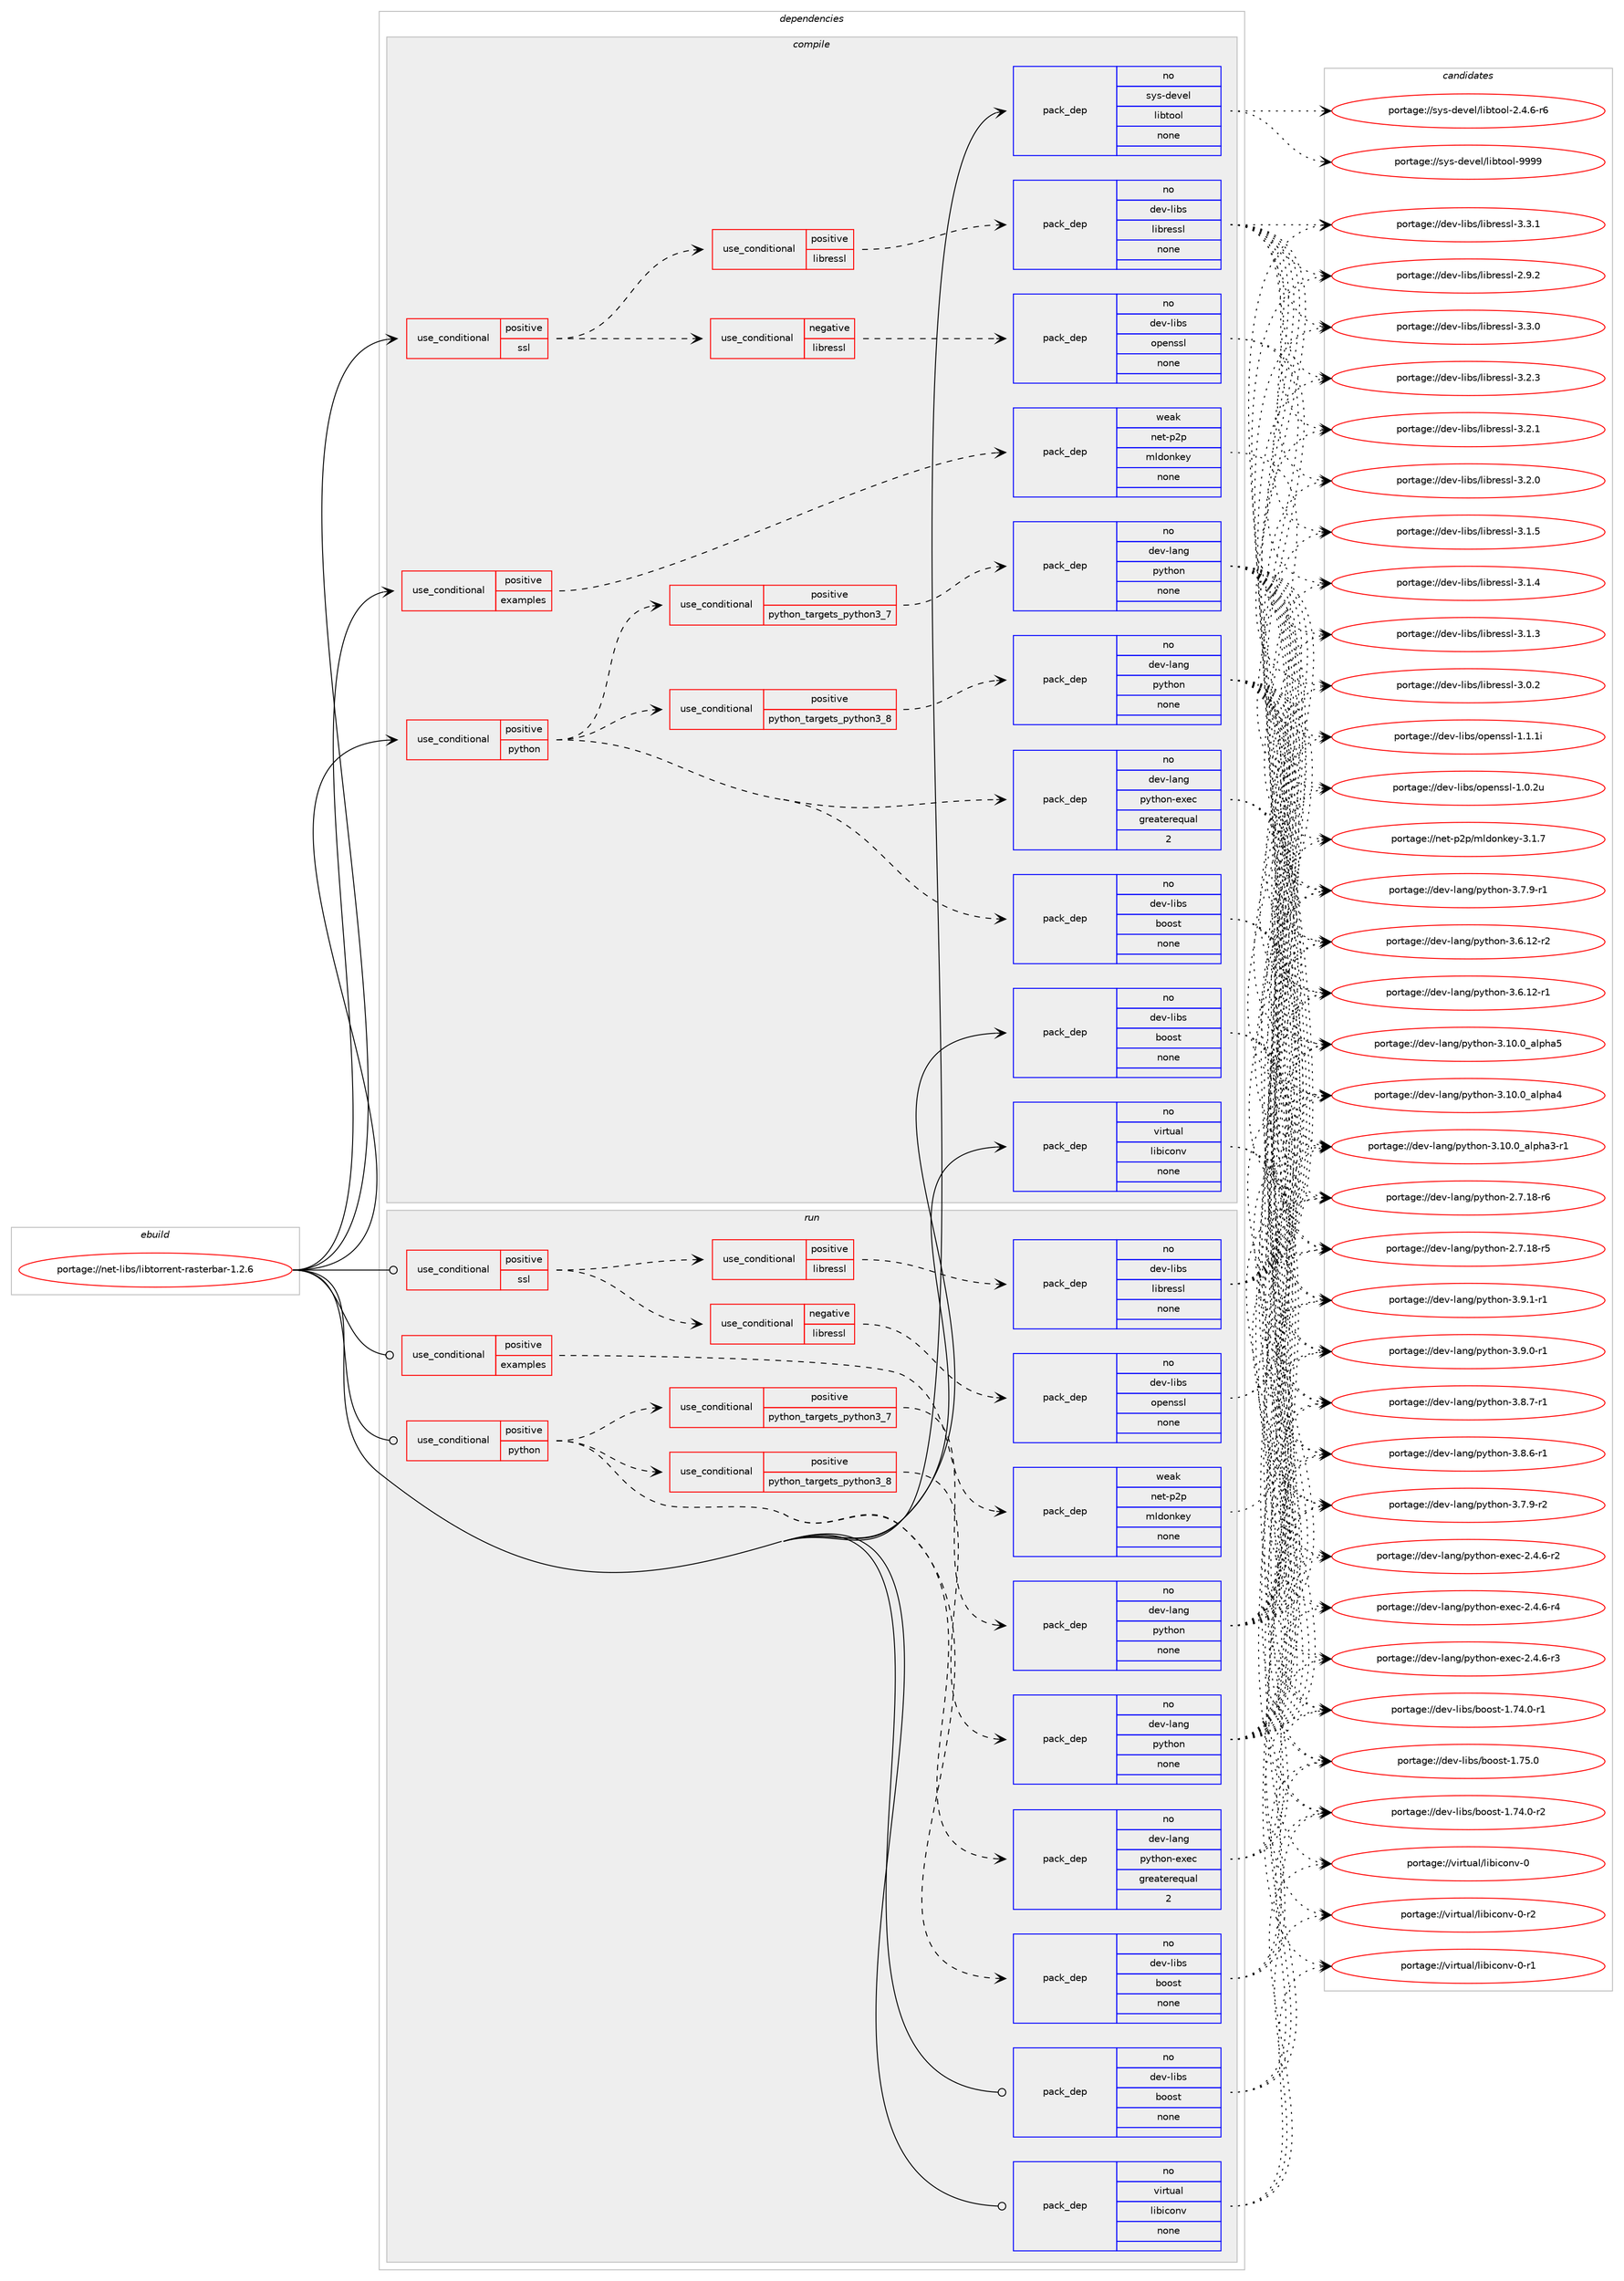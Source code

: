 digraph prolog {

# *************
# Graph options
# *************

newrank=true;
concentrate=true;
compound=true;
graph [rankdir=LR,fontname=Helvetica,fontsize=10,ranksep=1.5];#, ranksep=2.5, nodesep=0.2];
edge  [arrowhead=vee];
node  [fontname=Helvetica,fontsize=10];

# **********
# The ebuild
# **********

subgraph cluster_leftcol {
color=gray;
rank=same;
label=<<i>ebuild</i>>;
id [label="portage://net-libs/libtorrent-rasterbar-1.2.6", color=red, width=4, href="../net-libs/libtorrent-rasterbar-1.2.6.svg"];
}

# ****************
# The dependencies
# ****************

subgraph cluster_midcol {
color=gray;
label=<<i>dependencies</i>>;
subgraph cluster_compile {
fillcolor="#eeeeee";
style=filled;
label=<<i>compile</i>>;
subgraph cond8250 {
dependency27047 [label=<<TABLE BORDER="0" CELLBORDER="1" CELLSPACING="0" CELLPADDING="4"><TR><TD ROWSPAN="3" CELLPADDING="10">use_conditional</TD></TR><TR><TD>positive</TD></TR><TR><TD>examples</TD></TR></TABLE>>, shape=none, color=red];
subgraph pack18566 {
dependency27048 [label=<<TABLE BORDER="0" CELLBORDER="1" CELLSPACING="0" CELLPADDING="4" WIDTH="220"><TR><TD ROWSPAN="6" CELLPADDING="30">pack_dep</TD></TR><TR><TD WIDTH="110">weak</TD></TR><TR><TD>net-p2p</TD></TR><TR><TD>mldonkey</TD></TR><TR><TD>none</TD></TR><TR><TD></TD></TR></TABLE>>, shape=none, color=blue];
}
dependency27047:e -> dependency27048:w [weight=20,style="dashed",arrowhead="vee"];
}
id:e -> dependency27047:w [weight=20,style="solid",arrowhead="vee"];
subgraph cond8251 {
dependency27049 [label=<<TABLE BORDER="0" CELLBORDER="1" CELLSPACING="0" CELLPADDING="4"><TR><TD ROWSPAN="3" CELLPADDING="10">use_conditional</TD></TR><TR><TD>positive</TD></TR><TR><TD>python</TD></TR></TABLE>>, shape=none, color=red];
subgraph cond8252 {
dependency27050 [label=<<TABLE BORDER="0" CELLBORDER="1" CELLSPACING="0" CELLPADDING="4"><TR><TD ROWSPAN="3" CELLPADDING="10">use_conditional</TD></TR><TR><TD>positive</TD></TR><TR><TD>python_targets_python3_7</TD></TR></TABLE>>, shape=none, color=red];
subgraph pack18567 {
dependency27051 [label=<<TABLE BORDER="0" CELLBORDER="1" CELLSPACING="0" CELLPADDING="4" WIDTH="220"><TR><TD ROWSPAN="6" CELLPADDING="30">pack_dep</TD></TR><TR><TD WIDTH="110">no</TD></TR><TR><TD>dev-lang</TD></TR><TR><TD>python</TD></TR><TR><TD>none</TD></TR><TR><TD></TD></TR></TABLE>>, shape=none, color=blue];
}
dependency27050:e -> dependency27051:w [weight=20,style="dashed",arrowhead="vee"];
}
dependency27049:e -> dependency27050:w [weight=20,style="dashed",arrowhead="vee"];
subgraph cond8253 {
dependency27052 [label=<<TABLE BORDER="0" CELLBORDER="1" CELLSPACING="0" CELLPADDING="4"><TR><TD ROWSPAN="3" CELLPADDING="10">use_conditional</TD></TR><TR><TD>positive</TD></TR><TR><TD>python_targets_python3_8</TD></TR></TABLE>>, shape=none, color=red];
subgraph pack18568 {
dependency27053 [label=<<TABLE BORDER="0" CELLBORDER="1" CELLSPACING="0" CELLPADDING="4" WIDTH="220"><TR><TD ROWSPAN="6" CELLPADDING="30">pack_dep</TD></TR><TR><TD WIDTH="110">no</TD></TR><TR><TD>dev-lang</TD></TR><TR><TD>python</TD></TR><TR><TD>none</TD></TR><TR><TD></TD></TR></TABLE>>, shape=none, color=blue];
}
dependency27052:e -> dependency27053:w [weight=20,style="dashed",arrowhead="vee"];
}
dependency27049:e -> dependency27052:w [weight=20,style="dashed",arrowhead="vee"];
subgraph pack18569 {
dependency27054 [label=<<TABLE BORDER="0" CELLBORDER="1" CELLSPACING="0" CELLPADDING="4" WIDTH="220"><TR><TD ROWSPAN="6" CELLPADDING="30">pack_dep</TD></TR><TR><TD WIDTH="110">no</TD></TR><TR><TD>dev-lang</TD></TR><TR><TD>python-exec</TD></TR><TR><TD>greaterequal</TD></TR><TR><TD>2</TD></TR></TABLE>>, shape=none, color=blue];
}
dependency27049:e -> dependency27054:w [weight=20,style="dashed",arrowhead="vee"];
subgraph pack18570 {
dependency27055 [label=<<TABLE BORDER="0" CELLBORDER="1" CELLSPACING="0" CELLPADDING="4" WIDTH="220"><TR><TD ROWSPAN="6" CELLPADDING="30">pack_dep</TD></TR><TR><TD WIDTH="110">no</TD></TR><TR><TD>dev-libs</TD></TR><TR><TD>boost</TD></TR><TR><TD>none</TD></TR><TR><TD></TD></TR></TABLE>>, shape=none, color=blue];
}
dependency27049:e -> dependency27055:w [weight=20,style="dashed",arrowhead="vee"];
}
id:e -> dependency27049:w [weight=20,style="solid",arrowhead="vee"];
subgraph cond8254 {
dependency27056 [label=<<TABLE BORDER="0" CELLBORDER="1" CELLSPACING="0" CELLPADDING="4"><TR><TD ROWSPAN="3" CELLPADDING="10">use_conditional</TD></TR><TR><TD>positive</TD></TR><TR><TD>ssl</TD></TR></TABLE>>, shape=none, color=red];
subgraph cond8255 {
dependency27057 [label=<<TABLE BORDER="0" CELLBORDER="1" CELLSPACING="0" CELLPADDING="4"><TR><TD ROWSPAN="3" CELLPADDING="10">use_conditional</TD></TR><TR><TD>negative</TD></TR><TR><TD>libressl</TD></TR></TABLE>>, shape=none, color=red];
subgraph pack18571 {
dependency27058 [label=<<TABLE BORDER="0" CELLBORDER="1" CELLSPACING="0" CELLPADDING="4" WIDTH="220"><TR><TD ROWSPAN="6" CELLPADDING="30">pack_dep</TD></TR><TR><TD WIDTH="110">no</TD></TR><TR><TD>dev-libs</TD></TR><TR><TD>openssl</TD></TR><TR><TD>none</TD></TR><TR><TD></TD></TR></TABLE>>, shape=none, color=blue];
}
dependency27057:e -> dependency27058:w [weight=20,style="dashed",arrowhead="vee"];
}
dependency27056:e -> dependency27057:w [weight=20,style="dashed",arrowhead="vee"];
subgraph cond8256 {
dependency27059 [label=<<TABLE BORDER="0" CELLBORDER="1" CELLSPACING="0" CELLPADDING="4"><TR><TD ROWSPAN="3" CELLPADDING="10">use_conditional</TD></TR><TR><TD>positive</TD></TR><TR><TD>libressl</TD></TR></TABLE>>, shape=none, color=red];
subgraph pack18572 {
dependency27060 [label=<<TABLE BORDER="0" CELLBORDER="1" CELLSPACING="0" CELLPADDING="4" WIDTH="220"><TR><TD ROWSPAN="6" CELLPADDING="30">pack_dep</TD></TR><TR><TD WIDTH="110">no</TD></TR><TR><TD>dev-libs</TD></TR><TR><TD>libressl</TD></TR><TR><TD>none</TD></TR><TR><TD></TD></TR></TABLE>>, shape=none, color=blue];
}
dependency27059:e -> dependency27060:w [weight=20,style="dashed",arrowhead="vee"];
}
dependency27056:e -> dependency27059:w [weight=20,style="dashed",arrowhead="vee"];
}
id:e -> dependency27056:w [weight=20,style="solid",arrowhead="vee"];
subgraph pack18573 {
dependency27061 [label=<<TABLE BORDER="0" CELLBORDER="1" CELLSPACING="0" CELLPADDING="4" WIDTH="220"><TR><TD ROWSPAN="6" CELLPADDING="30">pack_dep</TD></TR><TR><TD WIDTH="110">no</TD></TR><TR><TD>dev-libs</TD></TR><TR><TD>boost</TD></TR><TR><TD>none</TD></TR><TR><TD></TD></TR></TABLE>>, shape=none, color=blue];
}
id:e -> dependency27061:w [weight=20,style="solid",arrowhead="vee"];
subgraph pack18574 {
dependency27062 [label=<<TABLE BORDER="0" CELLBORDER="1" CELLSPACING="0" CELLPADDING="4" WIDTH="220"><TR><TD ROWSPAN="6" CELLPADDING="30">pack_dep</TD></TR><TR><TD WIDTH="110">no</TD></TR><TR><TD>sys-devel</TD></TR><TR><TD>libtool</TD></TR><TR><TD>none</TD></TR><TR><TD></TD></TR></TABLE>>, shape=none, color=blue];
}
id:e -> dependency27062:w [weight=20,style="solid",arrowhead="vee"];
subgraph pack18575 {
dependency27063 [label=<<TABLE BORDER="0" CELLBORDER="1" CELLSPACING="0" CELLPADDING="4" WIDTH="220"><TR><TD ROWSPAN="6" CELLPADDING="30">pack_dep</TD></TR><TR><TD WIDTH="110">no</TD></TR><TR><TD>virtual</TD></TR><TR><TD>libiconv</TD></TR><TR><TD>none</TD></TR><TR><TD></TD></TR></TABLE>>, shape=none, color=blue];
}
id:e -> dependency27063:w [weight=20,style="solid",arrowhead="vee"];
}
subgraph cluster_compileandrun {
fillcolor="#eeeeee";
style=filled;
label=<<i>compile and run</i>>;
}
subgraph cluster_run {
fillcolor="#eeeeee";
style=filled;
label=<<i>run</i>>;
subgraph cond8257 {
dependency27064 [label=<<TABLE BORDER="0" CELLBORDER="1" CELLSPACING="0" CELLPADDING="4"><TR><TD ROWSPAN="3" CELLPADDING="10">use_conditional</TD></TR><TR><TD>positive</TD></TR><TR><TD>examples</TD></TR></TABLE>>, shape=none, color=red];
subgraph pack18576 {
dependency27065 [label=<<TABLE BORDER="0" CELLBORDER="1" CELLSPACING="0" CELLPADDING="4" WIDTH="220"><TR><TD ROWSPAN="6" CELLPADDING="30">pack_dep</TD></TR><TR><TD WIDTH="110">weak</TD></TR><TR><TD>net-p2p</TD></TR><TR><TD>mldonkey</TD></TR><TR><TD>none</TD></TR><TR><TD></TD></TR></TABLE>>, shape=none, color=blue];
}
dependency27064:e -> dependency27065:w [weight=20,style="dashed",arrowhead="vee"];
}
id:e -> dependency27064:w [weight=20,style="solid",arrowhead="odot"];
subgraph cond8258 {
dependency27066 [label=<<TABLE BORDER="0" CELLBORDER="1" CELLSPACING="0" CELLPADDING="4"><TR><TD ROWSPAN="3" CELLPADDING="10">use_conditional</TD></TR><TR><TD>positive</TD></TR><TR><TD>python</TD></TR></TABLE>>, shape=none, color=red];
subgraph cond8259 {
dependency27067 [label=<<TABLE BORDER="0" CELLBORDER="1" CELLSPACING="0" CELLPADDING="4"><TR><TD ROWSPAN="3" CELLPADDING="10">use_conditional</TD></TR><TR><TD>positive</TD></TR><TR><TD>python_targets_python3_7</TD></TR></TABLE>>, shape=none, color=red];
subgraph pack18577 {
dependency27068 [label=<<TABLE BORDER="0" CELLBORDER="1" CELLSPACING="0" CELLPADDING="4" WIDTH="220"><TR><TD ROWSPAN="6" CELLPADDING="30">pack_dep</TD></TR><TR><TD WIDTH="110">no</TD></TR><TR><TD>dev-lang</TD></TR><TR><TD>python</TD></TR><TR><TD>none</TD></TR><TR><TD></TD></TR></TABLE>>, shape=none, color=blue];
}
dependency27067:e -> dependency27068:w [weight=20,style="dashed",arrowhead="vee"];
}
dependency27066:e -> dependency27067:w [weight=20,style="dashed",arrowhead="vee"];
subgraph cond8260 {
dependency27069 [label=<<TABLE BORDER="0" CELLBORDER="1" CELLSPACING="0" CELLPADDING="4"><TR><TD ROWSPAN="3" CELLPADDING="10">use_conditional</TD></TR><TR><TD>positive</TD></TR><TR><TD>python_targets_python3_8</TD></TR></TABLE>>, shape=none, color=red];
subgraph pack18578 {
dependency27070 [label=<<TABLE BORDER="0" CELLBORDER="1" CELLSPACING="0" CELLPADDING="4" WIDTH="220"><TR><TD ROWSPAN="6" CELLPADDING="30">pack_dep</TD></TR><TR><TD WIDTH="110">no</TD></TR><TR><TD>dev-lang</TD></TR><TR><TD>python</TD></TR><TR><TD>none</TD></TR><TR><TD></TD></TR></TABLE>>, shape=none, color=blue];
}
dependency27069:e -> dependency27070:w [weight=20,style="dashed",arrowhead="vee"];
}
dependency27066:e -> dependency27069:w [weight=20,style="dashed",arrowhead="vee"];
subgraph pack18579 {
dependency27071 [label=<<TABLE BORDER="0" CELLBORDER="1" CELLSPACING="0" CELLPADDING="4" WIDTH="220"><TR><TD ROWSPAN="6" CELLPADDING="30">pack_dep</TD></TR><TR><TD WIDTH="110">no</TD></TR><TR><TD>dev-lang</TD></TR><TR><TD>python-exec</TD></TR><TR><TD>greaterequal</TD></TR><TR><TD>2</TD></TR></TABLE>>, shape=none, color=blue];
}
dependency27066:e -> dependency27071:w [weight=20,style="dashed",arrowhead="vee"];
subgraph pack18580 {
dependency27072 [label=<<TABLE BORDER="0" CELLBORDER="1" CELLSPACING="0" CELLPADDING="4" WIDTH="220"><TR><TD ROWSPAN="6" CELLPADDING="30">pack_dep</TD></TR><TR><TD WIDTH="110">no</TD></TR><TR><TD>dev-libs</TD></TR><TR><TD>boost</TD></TR><TR><TD>none</TD></TR><TR><TD></TD></TR></TABLE>>, shape=none, color=blue];
}
dependency27066:e -> dependency27072:w [weight=20,style="dashed",arrowhead="vee"];
}
id:e -> dependency27066:w [weight=20,style="solid",arrowhead="odot"];
subgraph cond8261 {
dependency27073 [label=<<TABLE BORDER="0" CELLBORDER="1" CELLSPACING="0" CELLPADDING="4"><TR><TD ROWSPAN="3" CELLPADDING="10">use_conditional</TD></TR><TR><TD>positive</TD></TR><TR><TD>ssl</TD></TR></TABLE>>, shape=none, color=red];
subgraph cond8262 {
dependency27074 [label=<<TABLE BORDER="0" CELLBORDER="1" CELLSPACING="0" CELLPADDING="4"><TR><TD ROWSPAN="3" CELLPADDING="10">use_conditional</TD></TR><TR><TD>negative</TD></TR><TR><TD>libressl</TD></TR></TABLE>>, shape=none, color=red];
subgraph pack18581 {
dependency27075 [label=<<TABLE BORDER="0" CELLBORDER="1" CELLSPACING="0" CELLPADDING="4" WIDTH="220"><TR><TD ROWSPAN="6" CELLPADDING="30">pack_dep</TD></TR><TR><TD WIDTH="110">no</TD></TR><TR><TD>dev-libs</TD></TR><TR><TD>openssl</TD></TR><TR><TD>none</TD></TR><TR><TD></TD></TR></TABLE>>, shape=none, color=blue];
}
dependency27074:e -> dependency27075:w [weight=20,style="dashed",arrowhead="vee"];
}
dependency27073:e -> dependency27074:w [weight=20,style="dashed",arrowhead="vee"];
subgraph cond8263 {
dependency27076 [label=<<TABLE BORDER="0" CELLBORDER="1" CELLSPACING="0" CELLPADDING="4"><TR><TD ROWSPAN="3" CELLPADDING="10">use_conditional</TD></TR><TR><TD>positive</TD></TR><TR><TD>libressl</TD></TR></TABLE>>, shape=none, color=red];
subgraph pack18582 {
dependency27077 [label=<<TABLE BORDER="0" CELLBORDER="1" CELLSPACING="0" CELLPADDING="4" WIDTH="220"><TR><TD ROWSPAN="6" CELLPADDING="30">pack_dep</TD></TR><TR><TD WIDTH="110">no</TD></TR><TR><TD>dev-libs</TD></TR><TR><TD>libressl</TD></TR><TR><TD>none</TD></TR><TR><TD></TD></TR></TABLE>>, shape=none, color=blue];
}
dependency27076:e -> dependency27077:w [weight=20,style="dashed",arrowhead="vee"];
}
dependency27073:e -> dependency27076:w [weight=20,style="dashed",arrowhead="vee"];
}
id:e -> dependency27073:w [weight=20,style="solid",arrowhead="odot"];
subgraph pack18583 {
dependency27078 [label=<<TABLE BORDER="0" CELLBORDER="1" CELLSPACING="0" CELLPADDING="4" WIDTH="220"><TR><TD ROWSPAN="6" CELLPADDING="30">pack_dep</TD></TR><TR><TD WIDTH="110">no</TD></TR><TR><TD>dev-libs</TD></TR><TR><TD>boost</TD></TR><TR><TD>none</TD></TR><TR><TD></TD></TR></TABLE>>, shape=none, color=blue];
}
id:e -> dependency27078:w [weight=20,style="solid",arrowhead="odot"];
subgraph pack18584 {
dependency27079 [label=<<TABLE BORDER="0" CELLBORDER="1" CELLSPACING="0" CELLPADDING="4" WIDTH="220"><TR><TD ROWSPAN="6" CELLPADDING="30">pack_dep</TD></TR><TR><TD WIDTH="110">no</TD></TR><TR><TD>virtual</TD></TR><TR><TD>libiconv</TD></TR><TR><TD>none</TD></TR><TR><TD></TD></TR></TABLE>>, shape=none, color=blue];
}
id:e -> dependency27079:w [weight=20,style="solid",arrowhead="odot"];
}
}

# **************
# The candidates
# **************

subgraph cluster_choices {
rank=same;
color=gray;
label=<<i>candidates</i>>;

subgraph choice18566 {
color=black;
nodesep=1;
choice110101116451125011247109108100111110107101121455146494655 [label="portage://net-p2p/mldonkey-3.1.7", color=red, width=4,href="../net-p2p/mldonkey-3.1.7.svg"];
dependency27048:e -> choice110101116451125011247109108100111110107101121455146494655:w [style=dotted,weight="100"];
}
subgraph choice18567 {
color=black;
nodesep=1;
choice1001011184510897110103471121211161041111104551465746494511449 [label="portage://dev-lang/python-3.9.1-r1", color=red, width=4,href="../dev-lang/python-3.9.1-r1.svg"];
choice1001011184510897110103471121211161041111104551465746484511449 [label="portage://dev-lang/python-3.9.0-r1", color=red, width=4,href="../dev-lang/python-3.9.0-r1.svg"];
choice1001011184510897110103471121211161041111104551465646554511449 [label="portage://dev-lang/python-3.8.7-r1", color=red, width=4,href="../dev-lang/python-3.8.7-r1.svg"];
choice1001011184510897110103471121211161041111104551465646544511449 [label="portage://dev-lang/python-3.8.6-r1", color=red, width=4,href="../dev-lang/python-3.8.6-r1.svg"];
choice1001011184510897110103471121211161041111104551465546574511450 [label="portage://dev-lang/python-3.7.9-r2", color=red, width=4,href="../dev-lang/python-3.7.9-r2.svg"];
choice1001011184510897110103471121211161041111104551465546574511449 [label="portage://dev-lang/python-3.7.9-r1", color=red, width=4,href="../dev-lang/python-3.7.9-r1.svg"];
choice100101118451089711010347112121116104111110455146544649504511450 [label="portage://dev-lang/python-3.6.12-r2", color=red, width=4,href="../dev-lang/python-3.6.12-r2.svg"];
choice100101118451089711010347112121116104111110455146544649504511449 [label="portage://dev-lang/python-3.6.12-r1", color=red, width=4,href="../dev-lang/python-3.6.12-r1.svg"];
choice1001011184510897110103471121211161041111104551464948464895971081121049753 [label="portage://dev-lang/python-3.10.0_alpha5", color=red, width=4,href="../dev-lang/python-3.10.0_alpha5.svg"];
choice1001011184510897110103471121211161041111104551464948464895971081121049752 [label="portage://dev-lang/python-3.10.0_alpha4", color=red, width=4,href="../dev-lang/python-3.10.0_alpha4.svg"];
choice10010111845108971101034711212111610411111045514649484648959710811210497514511449 [label="portage://dev-lang/python-3.10.0_alpha3-r1", color=red, width=4,href="../dev-lang/python-3.10.0_alpha3-r1.svg"];
choice100101118451089711010347112121116104111110455046554649564511454 [label="portage://dev-lang/python-2.7.18-r6", color=red, width=4,href="../dev-lang/python-2.7.18-r6.svg"];
choice100101118451089711010347112121116104111110455046554649564511453 [label="portage://dev-lang/python-2.7.18-r5", color=red, width=4,href="../dev-lang/python-2.7.18-r5.svg"];
dependency27051:e -> choice1001011184510897110103471121211161041111104551465746494511449:w [style=dotted,weight="100"];
dependency27051:e -> choice1001011184510897110103471121211161041111104551465746484511449:w [style=dotted,weight="100"];
dependency27051:e -> choice1001011184510897110103471121211161041111104551465646554511449:w [style=dotted,weight="100"];
dependency27051:e -> choice1001011184510897110103471121211161041111104551465646544511449:w [style=dotted,weight="100"];
dependency27051:e -> choice1001011184510897110103471121211161041111104551465546574511450:w [style=dotted,weight="100"];
dependency27051:e -> choice1001011184510897110103471121211161041111104551465546574511449:w [style=dotted,weight="100"];
dependency27051:e -> choice100101118451089711010347112121116104111110455146544649504511450:w [style=dotted,weight="100"];
dependency27051:e -> choice100101118451089711010347112121116104111110455146544649504511449:w [style=dotted,weight="100"];
dependency27051:e -> choice1001011184510897110103471121211161041111104551464948464895971081121049753:w [style=dotted,weight="100"];
dependency27051:e -> choice1001011184510897110103471121211161041111104551464948464895971081121049752:w [style=dotted,weight="100"];
dependency27051:e -> choice10010111845108971101034711212111610411111045514649484648959710811210497514511449:w [style=dotted,weight="100"];
dependency27051:e -> choice100101118451089711010347112121116104111110455046554649564511454:w [style=dotted,weight="100"];
dependency27051:e -> choice100101118451089711010347112121116104111110455046554649564511453:w [style=dotted,weight="100"];
}
subgraph choice18568 {
color=black;
nodesep=1;
choice1001011184510897110103471121211161041111104551465746494511449 [label="portage://dev-lang/python-3.9.1-r1", color=red, width=4,href="../dev-lang/python-3.9.1-r1.svg"];
choice1001011184510897110103471121211161041111104551465746484511449 [label="portage://dev-lang/python-3.9.0-r1", color=red, width=4,href="../dev-lang/python-3.9.0-r1.svg"];
choice1001011184510897110103471121211161041111104551465646554511449 [label="portage://dev-lang/python-3.8.7-r1", color=red, width=4,href="../dev-lang/python-3.8.7-r1.svg"];
choice1001011184510897110103471121211161041111104551465646544511449 [label="portage://dev-lang/python-3.8.6-r1", color=red, width=4,href="../dev-lang/python-3.8.6-r1.svg"];
choice1001011184510897110103471121211161041111104551465546574511450 [label="portage://dev-lang/python-3.7.9-r2", color=red, width=4,href="../dev-lang/python-3.7.9-r2.svg"];
choice1001011184510897110103471121211161041111104551465546574511449 [label="portage://dev-lang/python-3.7.9-r1", color=red, width=4,href="../dev-lang/python-3.7.9-r1.svg"];
choice100101118451089711010347112121116104111110455146544649504511450 [label="portage://dev-lang/python-3.6.12-r2", color=red, width=4,href="../dev-lang/python-3.6.12-r2.svg"];
choice100101118451089711010347112121116104111110455146544649504511449 [label="portage://dev-lang/python-3.6.12-r1", color=red, width=4,href="../dev-lang/python-3.6.12-r1.svg"];
choice1001011184510897110103471121211161041111104551464948464895971081121049753 [label="portage://dev-lang/python-3.10.0_alpha5", color=red, width=4,href="../dev-lang/python-3.10.0_alpha5.svg"];
choice1001011184510897110103471121211161041111104551464948464895971081121049752 [label="portage://dev-lang/python-3.10.0_alpha4", color=red, width=4,href="../dev-lang/python-3.10.0_alpha4.svg"];
choice10010111845108971101034711212111610411111045514649484648959710811210497514511449 [label="portage://dev-lang/python-3.10.0_alpha3-r1", color=red, width=4,href="../dev-lang/python-3.10.0_alpha3-r1.svg"];
choice100101118451089711010347112121116104111110455046554649564511454 [label="portage://dev-lang/python-2.7.18-r6", color=red, width=4,href="../dev-lang/python-2.7.18-r6.svg"];
choice100101118451089711010347112121116104111110455046554649564511453 [label="portage://dev-lang/python-2.7.18-r5", color=red, width=4,href="../dev-lang/python-2.7.18-r5.svg"];
dependency27053:e -> choice1001011184510897110103471121211161041111104551465746494511449:w [style=dotted,weight="100"];
dependency27053:e -> choice1001011184510897110103471121211161041111104551465746484511449:w [style=dotted,weight="100"];
dependency27053:e -> choice1001011184510897110103471121211161041111104551465646554511449:w [style=dotted,weight="100"];
dependency27053:e -> choice1001011184510897110103471121211161041111104551465646544511449:w [style=dotted,weight="100"];
dependency27053:e -> choice1001011184510897110103471121211161041111104551465546574511450:w [style=dotted,weight="100"];
dependency27053:e -> choice1001011184510897110103471121211161041111104551465546574511449:w [style=dotted,weight="100"];
dependency27053:e -> choice100101118451089711010347112121116104111110455146544649504511450:w [style=dotted,weight="100"];
dependency27053:e -> choice100101118451089711010347112121116104111110455146544649504511449:w [style=dotted,weight="100"];
dependency27053:e -> choice1001011184510897110103471121211161041111104551464948464895971081121049753:w [style=dotted,weight="100"];
dependency27053:e -> choice1001011184510897110103471121211161041111104551464948464895971081121049752:w [style=dotted,weight="100"];
dependency27053:e -> choice10010111845108971101034711212111610411111045514649484648959710811210497514511449:w [style=dotted,weight="100"];
dependency27053:e -> choice100101118451089711010347112121116104111110455046554649564511454:w [style=dotted,weight="100"];
dependency27053:e -> choice100101118451089711010347112121116104111110455046554649564511453:w [style=dotted,weight="100"];
}
subgraph choice18569 {
color=black;
nodesep=1;
choice10010111845108971101034711212111610411111045101120101994550465246544511452 [label="portage://dev-lang/python-exec-2.4.6-r4", color=red, width=4,href="../dev-lang/python-exec-2.4.6-r4.svg"];
choice10010111845108971101034711212111610411111045101120101994550465246544511451 [label="portage://dev-lang/python-exec-2.4.6-r3", color=red, width=4,href="../dev-lang/python-exec-2.4.6-r3.svg"];
choice10010111845108971101034711212111610411111045101120101994550465246544511450 [label="portage://dev-lang/python-exec-2.4.6-r2", color=red, width=4,href="../dev-lang/python-exec-2.4.6-r2.svg"];
dependency27054:e -> choice10010111845108971101034711212111610411111045101120101994550465246544511452:w [style=dotted,weight="100"];
dependency27054:e -> choice10010111845108971101034711212111610411111045101120101994550465246544511451:w [style=dotted,weight="100"];
dependency27054:e -> choice10010111845108971101034711212111610411111045101120101994550465246544511450:w [style=dotted,weight="100"];
}
subgraph choice18570 {
color=black;
nodesep=1;
choice1001011184510810598115479811111111511645494655534648 [label="portage://dev-libs/boost-1.75.0", color=red, width=4,href="../dev-libs/boost-1.75.0.svg"];
choice10010111845108105981154798111111115116454946555246484511450 [label="portage://dev-libs/boost-1.74.0-r2", color=red, width=4,href="../dev-libs/boost-1.74.0-r2.svg"];
choice10010111845108105981154798111111115116454946555246484511449 [label="portage://dev-libs/boost-1.74.0-r1", color=red, width=4,href="../dev-libs/boost-1.74.0-r1.svg"];
dependency27055:e -> choice1001011184510810598115479811111111511645494655534648:w [style=dotted,weight="100"];
dependency27055:e -> choice10010111845108105981154798111111115116454946555246484511450:w [style=dotted,weight="100"];
dependency27055:e -> choice10010111845108105981154798111111115116454946555246484511449:w [style=dotted,weight="100"];
}
subgraph choice18571 {
color=black;
nodesep=1;
choice100101118451081059811547111112101110115115108454946494649105 [label="portage://dev-libs/openssl-1.1.1i", color=red, width=4,href="../dev-libs/openssl-1.1.1i.svg"];
choice100101118451081059811547111112101110115115108454946484650117 [label="portage://dev-libs/openssl-1.0.2u", color=red, width=4,href="../dev-libs/openssl-1.0.2u.svg"];
dependency27058:e -> choice100101118451081059811547111112101110115115108454946494649105:w [style=dotted,weight="100"];
dependency27058:e -> choice100101118451081059811547111112101110115115108454946484650117:w [style=dotted,weight="100"];
}
subgraph choice18572 {
color=black;
nodesep=1;
choice10010111845108105981154710810598114101115115108455146514649 [label="portage://dev-libs/libressl-3.3.1", color=red, width=4,href="../dev-libs/libressl-3.3.1.svg"];
choice10010111845108105981154710810598114101115115108455146514648 [label="portage://dev-libs/libressl-3.3.0", color=red, width=4,href="../dev-libs/libressl-3.3.0.svg"];
choice10010111845108105981154710810598114101115115108455146504651 [label="portage://dev-libs/libressl-3.2.3", color=red, width=4,href="../dev-libs/libressl-3.2.3.svg"];
choice10010111845108105981154710810598114101115115108455146504649 [label="portage://dev-libs/libressl-3.2.1", color=red, width=4,href="../dev-libs/libressl-3.2.1.svg"];
choice10010111845108105981154710810598114101115115108455146504648 [label="portage://dev-libs/libressl-3.2.0", color=red, width=4,href="../dev-libs/libressl-3.2.0.svg"];
choice10010111845108105981154710810598114101115115108455146494653 [label="portage://dev-libs/libressl-3.1.5", color=red, width=4,href="../dev-libs/libressl-3.1.5.svg"];
choice10010111845108105981154710810598114101115115108455146494652 [label="portage://dev-libs/libressl-3.1.4", color=red, width=4,href="../dev-libs/libressl-3.1.4.svg"];
choice10010111845108105981154710810598114101115115108455146494651 [label="portage://dev-libs/libressl-3.1.3", color=red, width=4,href="../dev-libs/libressl-3.1.3.svg"];
choice10010111845108105981154710810598114101115115108455146484650 [label="portage://dev-libs/libressl-3.0.2", color=red, width=4,href="../dev-libs/libressl-3.0.2.svg"];
choice10010111845108105981154710810598114101115115108455046574650 [label="portage://dev-libs/libressl-2.9.2", color=red, width=4,href="../dev-libs/libressl-2.9.2.svg"];
dependency27060:e -> choice10010111845108105981154710810598114101115115108455146514649:w [style=dotted,weight="100"];
dependency27060:e -> choice10010111845108105981154710810598114101115115108455146514648:w [style=dotted,weight="100"];
dependency27060:e -> choice10010111845108105981154710810598114101115115108455146504651:w [style=dotted,weight="100"];
dependency27060:e -> choice10010111845108105981154710810598114101115115108455146504649:w [style=dotted,weight="100"];
dependency27060:e -> choice10010111845108105981154710810598114101115115108455146504648:w [style=dotted,weight="100"];
dependency27060:e -> choice10010111845108105981154710810598114101115115108455146494653:w [style=dotted,weight="100"];
dependency27060:e -> choice10010111845108105981154710810598114101115115108455146494652:w [style=dotted,weight="100"];
dependency27060:e -> choice10010111845108105981154710810598114101115115108455146494651:w [style=dotted,weight="100"];
dependency27060:e -> choice10010111845108105981154710810598114101115115108455146484650:w [style=dotted,weight="100"];
dependency27060:e -> choice10010111845108105981154710810598114101115115108455046574650:w [style=dotted,weight="100"];
}
subgraph choice18573 {
color=black;
nodesep=1;
choice1001011184510810598115479811111111511645494655534648 [label="portage://dev-libs/boost-1.75.0", color=red, width=4,href="../dev-libs/boost-1.75.0.svg"];
choice10010111845108105981154798111111115116454946555246484511450 [label="portage://dev-libs/boost-1.74.0-r2", color=red, width=4,href="../dev-libs/boost-1.74.0-r2.svg"];
choice10010111845108105981154798111111115116454946555246484511449 [label="portage://dev-libs/boost-1.74.0-r1", color=red, width=4,href="../dev-libs/boost-1.74.0-r1.svg"];
dependency27061:e -> choice1001011184510810598115479811111111511645494655534648:w [style=dotted,weight="100"];
dependency27061:e -> choice10010111845108105981154798111111115116454946555246484511450:w [style=dotted,weight="100"];
dependency27061:e -> choice10010111845108105981154798111111115116454946555246484511449:w [style=dotted,weight="100"];
}
subgraph choice18574 {
color=black;
nodesep=1;
choice1151211154510010111810110847108105981161111111084557575757 [label="portage://sys-devel/libtool-9999", color=red, width=4,href="../sys-devel/libtool-9999.svg"];
choice1151211154510010111810110847108105981161111111084550465246544511454 [label="portage://sys-devel/libtool-2.4.6-r6", color=red, width=4,href="../sys-devel/libtool-2.4.6-r6.svg"];
dependency27062:e -> choice1151211154510010111810110847108105981161111111084557575757:w [style=dotted,weight="100"];
dependency27062:e -> choice1151211154510010111810110847108105981161111111084550465246544511454:w [style=dotted,weight="100"];
}
subgraph choice18575 {
color=black;
nodesep=1;
choice1181051141161179710847108105981059911111011845484511450 [label="portage://virtual/libiconv-0-r2", color=red, width=4,href="../virtual/libiconv-0-r2.svg"];
choice1181051141161179710847108105981059911111011845484511449 [label="portage://virtual/libiconv-0-r1", color=red, width=4,href="../virtual/libiconv-0-r1.svg"];
choice118105114116117971084710810598105991111101184548 [label="portage://virtual/libiconv-0", color=red, width=4,href="../virtual/libiconv-0.svg"];
dependency27063:e -> choice1181051141161179710847108105981059911111011845484511450:w [style=dotted,weight="100"];
dependency27063:e -> choice1181051141161179710847108105981059911111011845484511449:w [style=dotted,weight="100"];
dependency27063:e -> choice118105114116117971084710810598105991111101184548:w [style=dotted,weight="100"];
}
subgraph choice18576 {
color=black;
nodesep=1;
choice110101116451125011247109108100111110107101121455146494655 [label="portage://net-p2p/mldonkey-3.1.7", color=red, width=4,href="../net-p2p/mldonkey-3.1.7.svg"];
dependency27065:e -> choice110101116451125011247109108100111110107101121455146494655:w [style=dotted,weight="100"];
}
subgraph choice18577 {
color=black;
nodesep=1;
choice1001011184510897110103471121211161041111104551465746494511449 [label="portage://dev-lang/python-3.9.1-r1", color=red, width=4,href="../dev-lang/python-3.9.1-r1.svg"];
choice1001011184510897110103471121211161041111104551465746484511449 [label="portage://dev-lang/python-3.9.0-r1", color=red, width=4,href="../dev-lang/python-3.9.0-r1.svg"];
choice1001011184510897110103471121211161041111104551465646554511449 [label="portage://dev-lang/python-3.8.7-r1", color=red, width=4,href="../dev-lang/python-3.8.7-r1.svg"];
choice1001011184510897110103471121211161041111104551465646544511449 [label="portage://dev-lang/python-3.8.6-r1", color=red, width=4,href="../dev-lang/python-3.8.6-r1.svg"];
choice1001011184510897110103471121211161041111104551465546574511450 [label="portage://dev-lang/python-3.7.9-r2", color=red, width=4,href="../dev-lang/python-3.7.9-r2.svg"];
choice1001011184510897110103471121211161041111104551465546574511449 [label="portage://dev-lang/python-3.7.9-r1", color=red, width=4,href="../dev-lang/python-3.7.9-r1.svg"];
choice100101118451089711010347112121116104111110455146544649504511450 [label="portage://dev-lang/python-3.6.12-r2", color=red, width=4,href="../dev-lang/python-3.6.12-r2.svg"];
choice100101118451089711010347112121116104111110455146544649504511449 [label="portage://dev-lang/python-3.6.12-r1", color=red, width=4,href="../dev-lang/python-3.6.12-r1.svg"];
choice1001011184510897110103471121211161041111104551464948464895971081121049753 [label="portage://dev-lang/python-3.10.0_alpha5", color=red, width=4,href="../dev-lang/python-3.10.0_alpha5.svg"];
choice1001011184510897110103471121211161041111104551464948464895971081121049752 [label="portage://dev-lang/python-3.10.0_alpha4", color=red, width=4,href="../dev-lang/python-3.10.0_alpha4.svg"];
choice10010111845108971101034711212111610411111045514649484648959710811210497514511449 [label="portage://dev-lang/python-3.10.0_alpha3-r1", color=red, width=4,href="../dev-lang/python-3.10.0_alpha3-r1.svg"];
choice100101118451089711010347112121116104111110455046554649564511454 [label="portage://dev-lang/python-2.7.18-r6", color=red, width=4,href="../dev-lang/python-2.7.18-r6.svg"];
choice100101118451089711010347112121116104111110455046554649564511453 [label="portage://dev-lang/python-2.7.18-r5", color=red, width=4,href="../dev-lang/python-2.7.18-r5.svg"];
dependency27068:e -> choice1001011184510897110103471121211161041111104551465746494511449:w [style=dotted,weight="100"];
dependency27068:e -> choice1001011184510897110103471121211161041111104551465746484511449:w [style=dotted,weight="100"];
dependency27068:e -> choice1001011184510897110103471121211161041111104551465646554511449:w [style=dotted,weight="100"];
dependency27068:e -> choice1001011184510897110103471121211161041111104551465646544511449:w [style=dotted,weight="100"];
dependency27068:e -> choice1001011184510897110103471121211161041111104551465546574511450:w [style=dotted,weight="100"];
dependency27068:e -> choice1001011184510897110103471121211161041111104551465546574511449:w [style=dotted,weight="100"];
dependency27068:e -> choice100101118451089711010347112121116104111110455146544649504511450:w [style=dotted,weight="100"];
dependency27068:e -> choice100101118451089711010347112121116104111110455146544649504511449:w [style=dotted,weight="100"];
dependency27068:e -> choice1001011184510897110103471121211161041111104551464948464895971081121049753:w [style=dotted,weight="100"];
dependency27068:e -> choice1001011184510897110103471121211161041111104551464948464895971081121049752:w [style=dotted,weight="100"];
dependency27068:e -> choice10010111845108971101034711212111610411111045514649484648959710811210497514511449:w [style=dotted,weight="100"];
dependency27068:e -> choice100101118451089711010347112121116104111110455046554649564511454:w [style=dotted,weight="100"];
dependency27068:e -> choice100101118451089711010347112121116104111110455046554649564511453:w [style=dotted,weight="100"];
}
subgraph choice18578 {
color=black;
nodesep=1;
choice1001011184510897110103471121211161041111104551465746494511449 [label="portage://dev-lang/python-3.9.1-r1", color=red, width=4,href="../dev-lang/python-3.9.1-r1.svg"];
choice1001011184510897110103471121211161041111104551465746484511449 [label="portage://dev-lang/python-3.9.0-r1", color=red, width=4,href="../dev-lang/python-3.9.0-r1.svg"];
choice1001011184510897110103471121211161041111104551465646554511449 [label="portage://dev-lang/python-3.8.7-r1", color=red, width=4,href="../dev-lang/python-3.8.7-r1.svg"];
choice1001011184510897110103471121211161041111104551465646544511449 [label="portage://dev-lang/python-3.8.6-r1", color=red, width=4,href="../dev-lang/python-3.8.6-r1.svg"];
choice1001011184510897110103471121211161041111104551465546574511450 [label="portage://dev-lang/python-3.7.9-r2", color=red, width=4,href="../dev-lang/python-3.7.9-r2.svg"];
choice1001011184510897110103471121211161041111104551465546574511449 [label="portage://dev-lang/python-3.7.9-r1", color=red, width=4,href="../dev-lang/python-3.7.9-r1.svg"];
choice100101118451089711010347112121116104111110455146544649504511450 [label="portage://dev-lang/python-3.6.12-r2", color=red, width=4,href="../dev-lang/python-3.6.12-r2.svg"];
choice100101118451089711010347112121116104111110455146544649504511449 [label="portage://dev-lang/python-3.6.12-r1", color=red, width=4,href="../dev-lang/python-3.6.12-r1.svg"];
choice1001011184510897110103471121211161041111104551464948464895971081121049753 [label="portage://dev-lang/python-3.10.0_alpha5", color=red, width=4,href="../dev-lang/python-3.10.0_alpha5.svg"];
choice1001011184510897110103471121211161041111104551464948464895971081121049752 [label="portage://dev-lang/python-3.10.0_alpha4", color=red, width=4,href="../dev-lang/python-3.10.0_alpha4.svg"];
choice10010111845108971101034711212111610411111045514649484648959710811210497514511449 [label="portage://dev-lang/python-3.10.0_alpha3-r1", color=red, width=4,href="../dev-lang/python-3.10.0_alpha3-r1.svg"];
choice100101118451089711010347112121116104111110455046554649564511454 [label="portage://dev-lang/python-2.7.18-r6", color=red, width=4,href="../dev-lang/python-2.7.18-r6.svg"];
choice100101118451089711010347112121116104111110455046554649564511453 [label="portage://dev-lang/python-2.7.18-r5", color=red, width=4,href="../dev-lang/python-2.7.18-r5.svg"];
dependency27070:e -> choice1001011184510897110103471121211161041111104551465746494511449:w [style=dotted,weight="100"];
dependency27070:e -> choice1001011184510897110103471121211161041111104551465746484511449:w [style=dotted,weight="100"];
dependency27070:e -> choice1001011184510897110103471121211161041111104551465646554511449:w [style=dotted,weight="100"];
dependency27070:e -> choice1001011184510897110103471121211161041111104551465646544511449:w [style=dotted,weight="100"];
dependency27070:e -> choice1001011184510897110103471121211161041111104551465546574511450:w [style=dotted,weight="100"];
dependency27070:e -> choice1001011184510897110103471121211161041111104551465546574511449:w [style=dotted,weight="100"];
dependency27070:e -> choice100101118451089711010347112121116104111110455146544649504511450:w [style=dotted,weight="100"];
dependency27070:e -> choice100101118451089711010347112121116104111110455146544649504511449:w [style=dotted,weight="100"];
dependency27070:e -> choice1001011184510897110103471121211161041111104551464948464895971081121049753:w [style=dotted,weight="100"];
dependency27070:e -> choice1001011184510897110103471121211161041111104551464948464895971081121049752:w [style=dotted,weight="100"];
dependency27070:e -> choice10010111845108971101034711212111610411111045514649484648959710811210497514511449:w [style=dotted,weight="100"];
dependency27070:e -> choice100101118451089711010347112121116104111110455046554649564511454:w [style=dotted,weight="100"];
dependency27070:e -> choice100101118451089711010347112121116104111110455046554649564511453:w [style=dotted,weight="100"];
}
subgraph choice18579 {
color=black;
nodesep=1;
choice10010111845108971101034711212111610411111045101120101994550465246544511452 [label="portage://dev-lang/python-exec-2.4.6-r4", color=red, width=4,href="../dev-lang/python-exec-2.4.6-r4.svg"];
choice10010111845108971101034711212111610411111045101120101994550465246544511451 [label="portage://dev-lang/python-exec-2.4.6-r3", color=red, width=4,href="../dev-lang/python-exec-2.4.6-r3.svg"];
choice10010111845108971101034711212111610411111045101120101994550465246544511450 [label="portage://dev-lang/python-exec-2.4.6-r2", color=red, width=4,href="../dev-lang/python-exec-2.4.6-r2.svg"];
dependency27071:e -> choice10010111845108971101034711212111610411111045101120101994550465246544511452:w [style=dotted,weight="100"];
dependency27071:e -> choice10010111845108971101034711212111610411111045101120101994550465246544511451:w [style=dotted,weight="100"];
dependency27071:e -> choice10010111845108971101034711212111610411111045101120101994550465246544511450:w [style=dotted,weight="100"];
}
subgraph choice18580 {
color=black;
nodesep=1;
choice1001011184510810598115479811111111511645494655534648 [label="portage://dev-libs/boost-1.75.0", color=red, width=4,href="../dev-libs/boost-1.75.0.svg"];
choice10010111845108105981154798111111115116454946555246484511450 [label="portage://dev-libs/boost-1.74.0-r2", color=red, width=4,href="../dev-libs/boost-1.74.0-r2.svg"];
choice10010111845108105981154798111111115116454946555246484511449 [label="portage://dev-libs/boost-1.74.0-r1", color=red, width=4,href="../dev-libs/boost-1.74.0-r1.svg"];
dependency27072:e -> choice1001011184510810598115479811111111511645494655534648:w [style=dotted,weight="100"];
dependency27072:e -> choice10010111845108105981154798111111115116454946555246484511450:w [style=dotted,weight="100"];
dependency27072:e -> choice10010111845108105981154798111111115116454946555246484511449:w [style=dotted,weight="100"];
}
subgraph choice18581 {
color=black;
nodesep=1;
choice100101118451081059811547111112101110115115108454946494649105 [label="portage://dev-libs/openssl-1.1.1i", color=red, width=4,href="../dev-libs/openssl-1.1.1i.svg"];
choice100101118451081059811547111112101110115115108454946484650117 [label="portage://dev-libs/openssl-1.0.2u", color=red, width=4,href="../dev-libs/openssl-1.0.2u.svg"];
dependency27075:e -> choice100101118451081059811547111112101110115115108454946494649105:w [style=dotted,weight="100"];
dependency27075:e -> choice100101118451081059811547111112101110115115108454946484650117:w [style=dotted,weight="100"];
}
subgraph choice18582 {
color=black;
nodesep=1;
choice10010111845108105981154710810598114101115115108455146514649 [label="portage://dev-libs/libressl-3.3.1", color=red, width=4,href="../dev-libs/libressl-3.3.1.svg"];
choice10010111845108105981154710810598114101115115108455146514648 [label="portage://dev-libs/libressl-3.3.0", color=red, width=4,href="../dev-libs/libressl-3.3.0.svg"];
choice10010111845108105981154710810598114101115115108455146504651 [label="portage://dev-libs/libressl-3.2.3", color=red, width=4,href="../dev-libs/libressl-3.2.3.svg"];
choice10010111845108105981154710810598114101115115108455146504649 [label="portage://dev-libs/libressl-3.2.1", color=red, width=4,href="../dev-libs/libressl-3.2.1.svg"];
choice10010111845108105981154710810598114101115115108455146504648 [label="portage://dev-libs/libressl-3.2.0", color=red, width=4,href="../dev-libs/libressl-3.2.0.svg"];
choice10010111845108105981154710810598114101115115108455146494653 [label="portage://dev-libs/libressl-3.1.5", color=red, width=4,href="../dev-libs/libressl-3.1.5.svg"];
choice10010111845108105981154710810598114101115115108455146494652 [label="portage://dev-libs/libressl-3.1.4", color=red, width=4,href="../dev-libs/libressl-3.1.4.svg"];
choice10010111845108105981154710810598114101115115108455146494651 [label="portage://dev-libs/libressl-3.1.3", color=red, width=4,href="../dev-libs/libressl-3.1.3.svg"];
choice10010111845108105981154710810598114101115115108455146484650 [label="portage://dev-libs/libressl-3.0.2", color=red, width=4,href="../dev-libs/libressl-3.0.2.svg"];
choice10010111845108105981154710810598114101115115108455046574650 [label="portage://dev-libs/libressl-2.9.2", color=red, width=4,href="../dev-libs/libressl-2.9.2.svg"];
dependency27077:e -> choice10010111845108105981154710810598114101115115108455146514649:w [style=dotted,weight="100"];
dependency27077:e -> choice10010111845108105981154710810598114101115115108455146514648:w [style=dotted,weight="100"];
dependency27077:e -> choice10010111845108105981154710810598114101115115108455146504651:w [style=dotted,weight="100"];
dependency27077:e -> choice10010111845108105981154710810598114101115115108455146504649:w [style=dotted,weight="100"];
dependency27077:e -> choice10010111845108105981154710810598114101115115108455146504648:w [style=dotted,weight="100"];
dependency27077:e -> choice10010111845108105981154710810598114101115115108455146494653:w [style=dotted,weight="100"];
dependency27077:e -> choice10010111845108105981154710810598114101115115108455146494652:w [style=dotted,weight="100"];
dependency27077:e -> choice10010111845108105981154710810598114101115115108455146494651:w [style=dotted,weight="100"];
dependency27077:e -> choice10010111845108105981154710810598114101115115108455146484650:w [style=dotted,weight="100"];
dependency27077:e -> choice10010111845108105981154710810598114101115115108455046574650:w [style=dotted,weight="100"];
}
subgraph choice18583 {
color=black;
nodesep=1;
choice1001011184510810598115479811111111511645494655534648 [label="portage://dev-libs/boost-1.75.0", color=red, width=4,href="../dev-libs/boost-1.75.0.svg"];
choice10010111845108105981154798111111115116454946555246484511450 [label="portage://dev-libs/boost-1.74.0-r2", color=red, width=4,href="../dev-libs/boost-1.74.0-r2.svg"];
choice10010111845108105981154798111111115116454946555246484511449 [label="portage://dev-libs/boost-1.74.0-r1", color=red, width=4,href="../dev-libs/boost-1.74.0-r1.svg"];
dependency27078:e -> choice1001011184510810598115479811111111511645494655534648:w [style=dotted,weight="100"];
dependency27078:e -> choice10010111845108105981154798111111115116454946555246484511450:w [style=dotted,weight="100"];
dependency27078:e -> choice10010111845108105981154798111111115116454946555246484511449:w [style=dotted,weight="100"];
}
subgraph choice18584 {
color=black;
nodesep=1;
choice1181051141161179710847108105981059911111011845484511450 [label="portage://virtual/libiconv-0-r2", color=red, width=4,href="../virtual/libiconv-0-r2.svg"];
choice1181051141161179710847108105981059911111011845484511449 [label="portage://virtual/libiconv-0-r1", color=red, width=4,href="../virtual/libiconv-0-r1.svg"];
choice118105114116117971084710810598105991111101184548 [label="portage://virtual/libiconv-0", color=red, width=4,href="../virtual/libiconv-0.svg"];
dependency27079:e -> choice1181051141161179710847108105981059911111011845484511450:w [style=dotted,weight="100"];
dependency27079:e -> choice1181051141161179710847108105981059911111011845484511449:w [style=dotted,weight="100"];
dependency27079:e -> choice118105114116117971084710810598105991111101184548:w [style=dotted,weight="100"];
}
}

}
